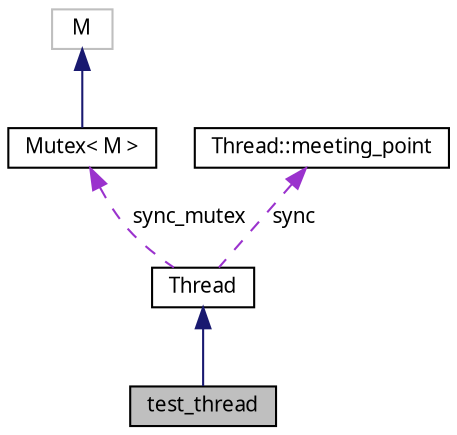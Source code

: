 digraph "test_thread"
{
  edge [fontname="Sans",fontsize="10",labelfontname="Sans",labelfontsize="10"];
  node [fontname="Sans",fontsize="10",shape=record];
  Node2 [label="test_thread",height=0.2,width=0.4,color="black", fillcolor="grey75", style="filled", fontcolor="black"];
  Node3 -> Node2 [dir="back",color="midnightblue",fontsize="10",style="solid",fontname="Sans"];
  Node3 [label="Thread",height=0.2,width=0.4,color="black", fillcolor="white", style="filled",URL="$d0/d51/classThread.html"];
  Node4 -> Node3 [dir="back",color="darkorchid3",fontsize="10",style="dashed",label=" sync_mutex" ,fontname="Sans"];
  Node4 [label="Mutex\< M \>",height=0.2,width=0.4,color="black", fillcolor="white", style="filled",URL="$dd/db9/classMutex.html"];
  Node5 -> Node4 [dir="back",color="midnightblue",fontsize="10",style="solid",fontname="Sans"];
  Node5 [label="M",height=0.2,width=0.4,color="grey75", fillcolor="white", style="filled"];
  Node6 -> Node3 [dir="back",color="darkorchid3",fontsize="10",style="dashed",label=" sync" ,fontname="Sans"];
  Node6 [label="Thread::meeting_point",height=0.2,width=0.4,color="black", fillcolor="white", style="filled",URL="$dd/da9/classThread_1_1meeting__point.html"];
}

